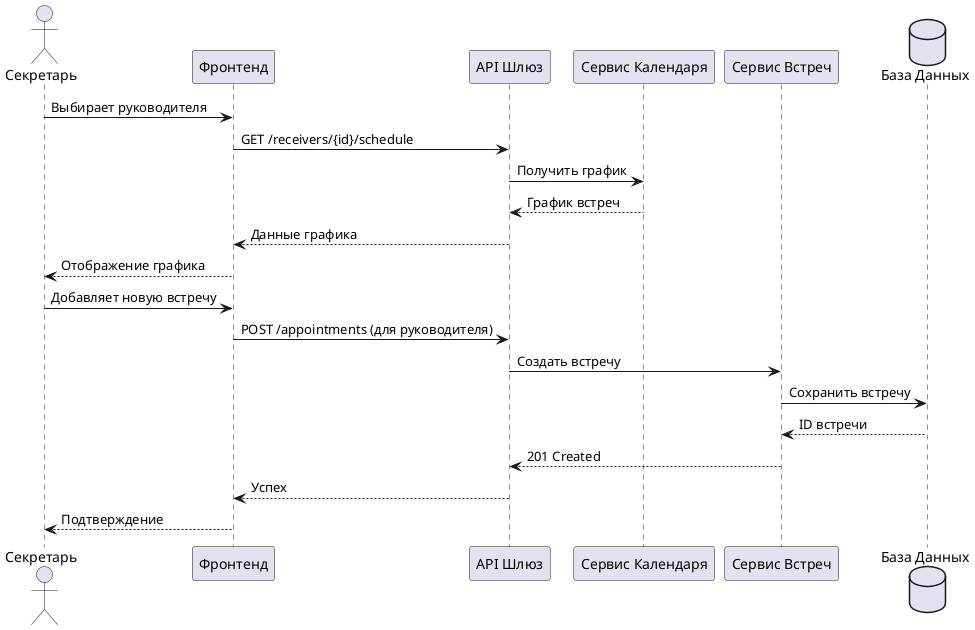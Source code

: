 @startuml ManageReceiverSchedule 
actor Секретарь
participant "Фронтенд" as FE
participant "API Шлюз" as API
participant "Сервис Календаря" as Calendar
participant "Сервис Встреч" as AppService
database "База Данных" as DB

Секретарь -> FE: Выбирает руководителя
FE -> API: GET /receivers/{id}/schedule
API -> Calendar: Получить график
Calendar --> API: График встреч
API --> FE: Данные графика
FE --> Секретарь: Отображение графика

Секретарь -> FE: Добавляет новую встречу
FE -> API: POST /appointments (для руководителя)
API -> AppService: Создать встречу
AppService -> DB: Сохранить встречу
DB --> AppService: ID встречи
AppService --> API: 201 Created
API --> FE: Успех
FE --> Секретарь: Подтверждение
@enduml